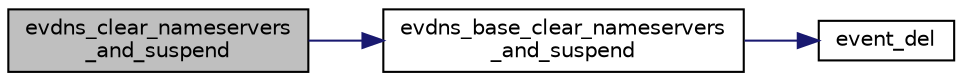 digraph "evdns_clear_nameservers_and_suspend"
{
 // LATEX_PDF_SIZE
  edge [fontname="Helvetica",fontsize="10",labelfontname="Helvetica",labelfontsize="10"];
  node [fontname="Helvetica",fontsize="10",shape=record];
  rankdir="LR";
  Node4 [label="evdns_clear_nameservers\l_and_suspend",height=0.2,width=0.4,color="black", fillcolor="grey75", style="filled", fontcolor="black",tooltip=" "];
  Node4 -> Node5 [color="midnightblue",fontsize="10",style="solid",fontname="Helvetica"];
  Node5 [label="evdns_base_clear_nameservers\l_and_suspend",height=0.2,width=0.4,color="black", fillcolor="white", style="filled",URL="$dns_8h.html#af942ce8b6a65052f4b6def91a3390a61",tooltip=" "];
  Node5 -> Node6 [color="midnightblue",fontsize="10",style="solid",fontname="Helvetica"];
  Node6 [label="event_del",height=0.2,width=0.4,color="black", fillcolor="white", style="filled",URL="$event2_2event_8h.html#a8d6f0f479b2b2b5c13854b7efae7b243",tooltip=" "];
}
